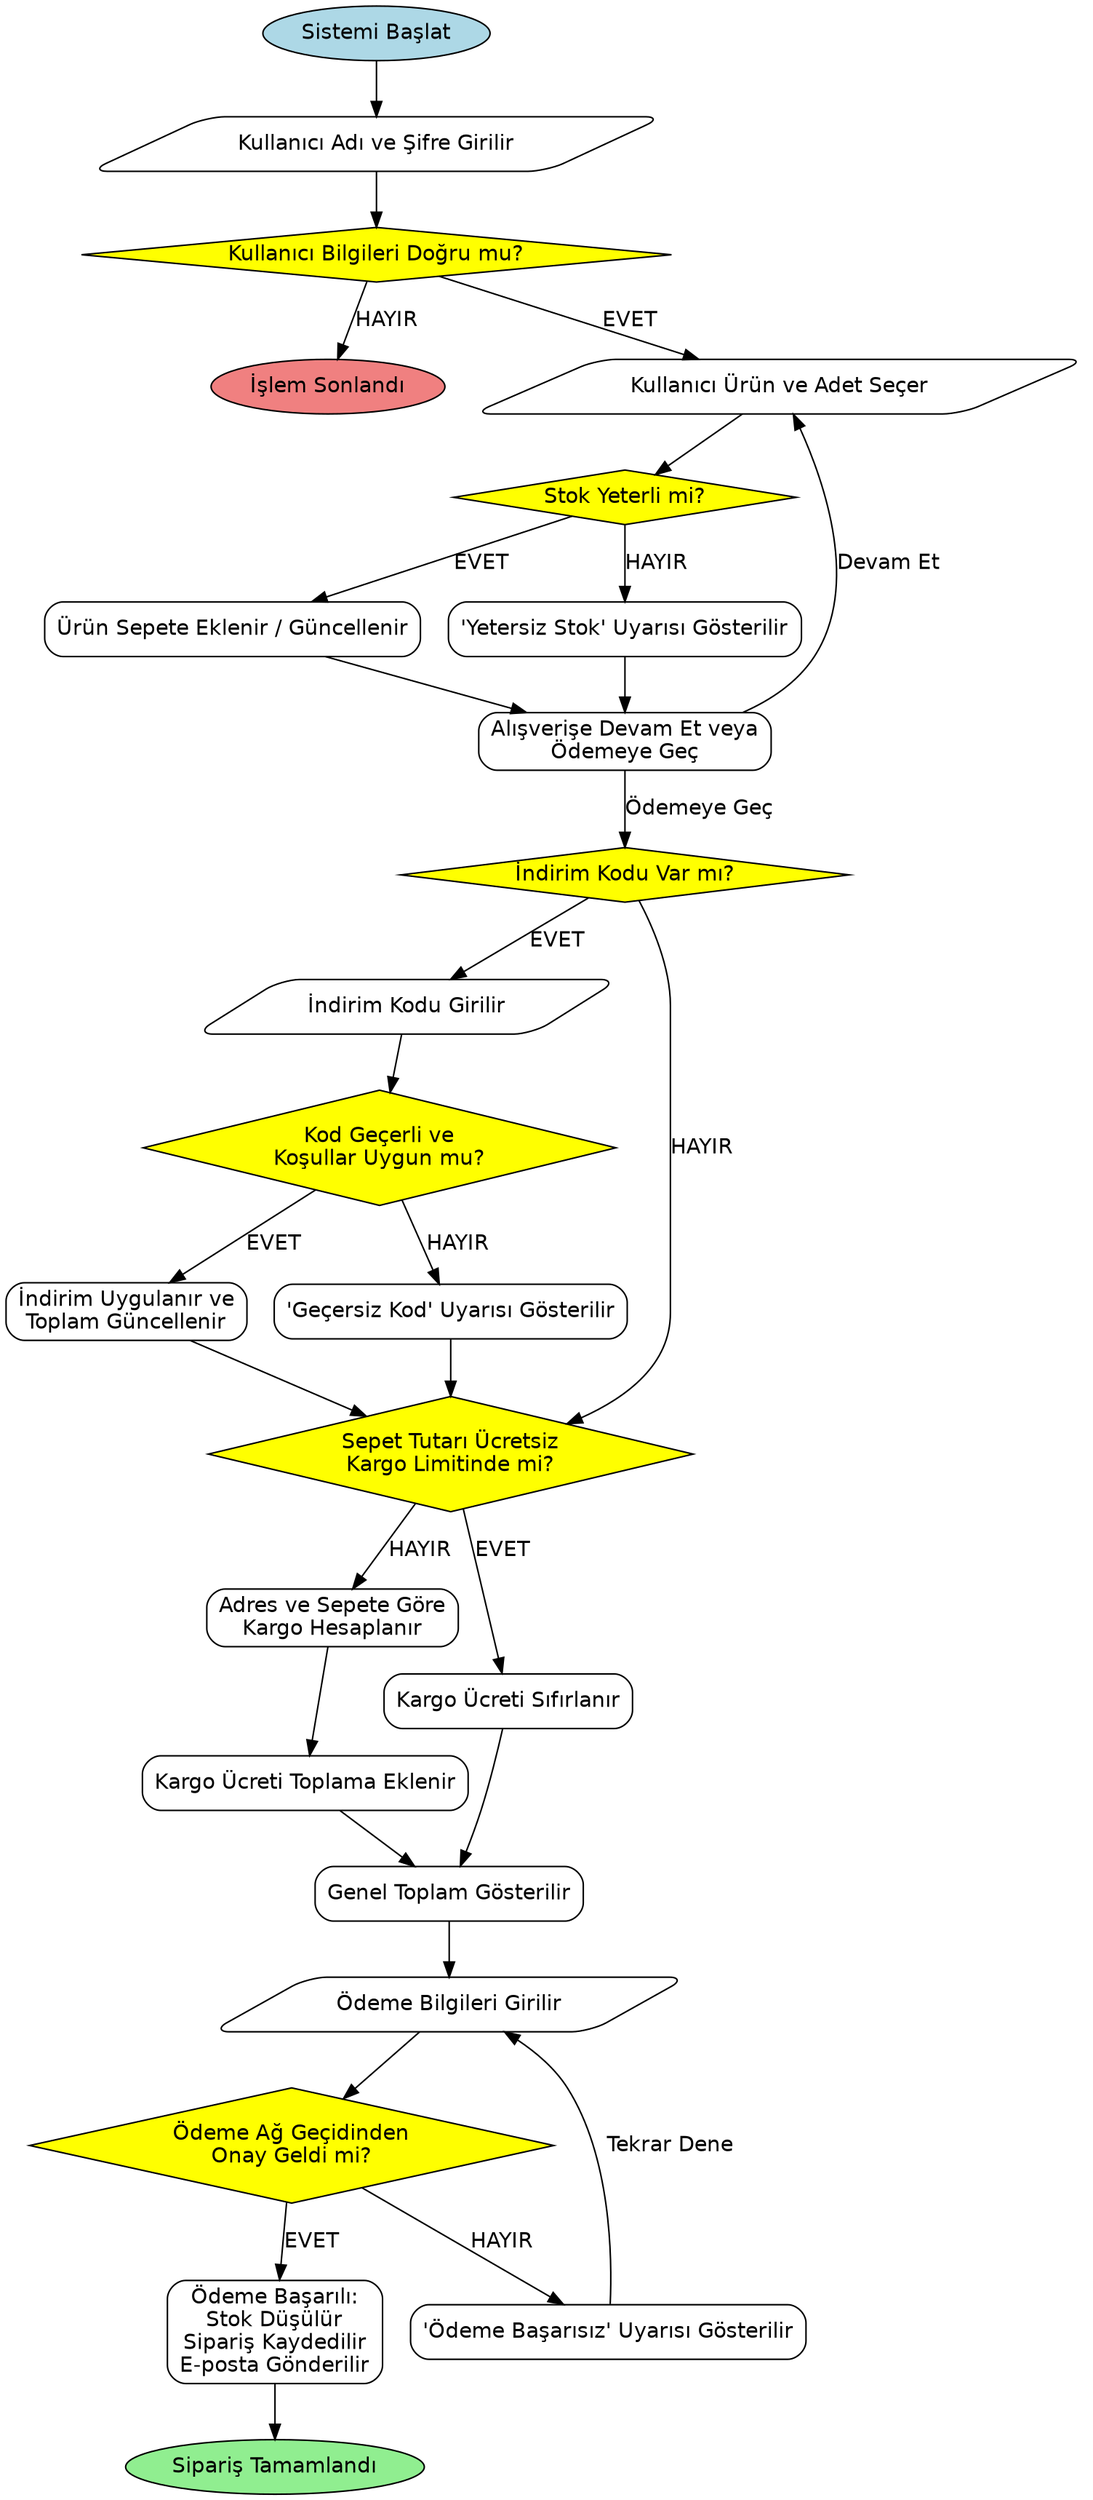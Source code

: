 digraph ECommerceFlow {
    rankdir=TB;
    node [shape=box, style=rounded, fontname="Helvetica"];
    edge [fontname="Helvetica"];

    // Başlangıç ve Bitiş Düğümleri
    start [label="Sistemi Başlat", shape=oval, style=filled, fillcolor=lightblue];
    end_complete [label="Sipariş Tamamlandı", shape=oval, style=filled, fillcolor=lightgreen];
    end_fail [label="İşlem Sonlandı", shape=oval, style=filled, fillcolor=lightcoral];

    // Düğüm Tanımları
    // Adım 1: Kullanıcı Girişi
    input_user [label="Kullanıcı Adı ve Şifre Girilir", shape=parallelogram];
    check_user [label="Kullanıcı Bilgileri Doğru mu?", shape=diamond, style=filled, fillcolor=yellow];

    // Adım 2 & 3: Ürün Ekleme ve Stok Kontrolü
    select_product [label="Kullanıcı Ürün ve Adet Seçer", shape=parallelogram];
    check_stock [label="Stok Yeterli mi?", shape=diamond, style=filled, fillcolor=yellow];
    add_to_cart [label="Ürün Sepete Eklenir / Güncellenir"];
    stock_fail_msg [label="'Yetersiz Stok' Uyarısı Gösterilir"];
    continue_shopping [label="Alışverişe Devam Et veya\nÖdemeye Geç"];

    // Adım 4: İndirim Kodu
    ask_for_code [label="İndirim Kodu Var mı?", shape=diamond, style=filled, fillcolor=yellow];
    input_code [label="İndirim Kodu Girilir", shape=parallelogram];
    check_code [label="Kod Geçerli ve\nKoşullar Uygun mu?", shape=diamond, style=filled, fillcolor=yellow];
    apply_discount [label="İndirim Uygulanır ve\nToplam Güncellenir"];
    invalid_code_msg [label="'Geçersiz Kod' Uyarısı Gösterilir"];

    // Adım 5: Kargo Hesaplama
    calculate_shipping [label="Adres ve Sepete Göre\nKargo Hesaplanır"];
    check_free_shipping [label="Sepet Tutarı Ücretsiz\nKargo Limitinde mi?", shape=diamond, style=filled, fillcolor=yellow];
    set_shipping_free [label="Kargo Ücreti Sıfırlanır"];
    add_shipping_fee [label="Kargo Ücreti Toplama Eklenir"];
    show_final_total [label="Genel Toplam Gösterilir"];

    // Adım 6: Ödeme
    input_payment [label="Ödeme Bilgileri Girilir", shape=parallelogram];
    gateway_check [label="Ödeme Ağ Geçidinden\nOnay Geldi mi?", shape=diamond, style=filled, fillcolor=yellow];
    payment_success [label="Ödeme Başarılı:\nStok Düşülür\nSipariş Kaydedilir\nE-posta Gönderilir"];
    payment_fail_msg [label="'Ödeme Başarısız' Uyarısı Gösterilir"];


    // Akış Çizgileri
    start -> input_user;
    input_user -> check_user;
    check_user -> select_product [label="EVET"];
    check_user -> end_fail [label="HAYIR"];

    select_product -> check_stock;
    check_stock -> add_to_cart [label="EVET"];
    check_stock -> stock_fail_msg [label="HAYIR"];
    stock_fail_msg -> continue_shopping;
    add_to_cart -> continue_shopping;
    
    continue_shopping -> select_product [label="Devam Et"];
    continue_shopping -> ask_for_code [label="Ödemeye Geç"];

    ask_for_code -> input_code [label="EVET"];
    ask_for_code -> check_free_shipping [label="HAYIR"];
    
    input_code -> check_code;
    check_code -> apply_discount [label="EVET"];
    check_code -> invalid_code_msg [label="HAYIR"];
    invalid_code_msg -> check_free_shipping;
    apply_discount -> check_free_shipping;

    check_free_shipping -> set_shipping_free [label="EVET"];
    check_free_shipping -> calculate_shipping [label="HAYIR"];
    
    calculate_shipping -> add_shipping_fee;
    set_shipping_free -> show_final_total;
    add_shipping_fee -> show_final_total;
    
    show_final_total -> input_payment;
    input_payment -> gateway_check;

    gateway_check -> payment_success [label="EVET"];
    gateway_check -> payment_fail_msg [label="HAYIR"];
    payment_fail_msg -> input_payment [label="Tekrar Dene"];
    
    payment_success -> end_complete;
}
